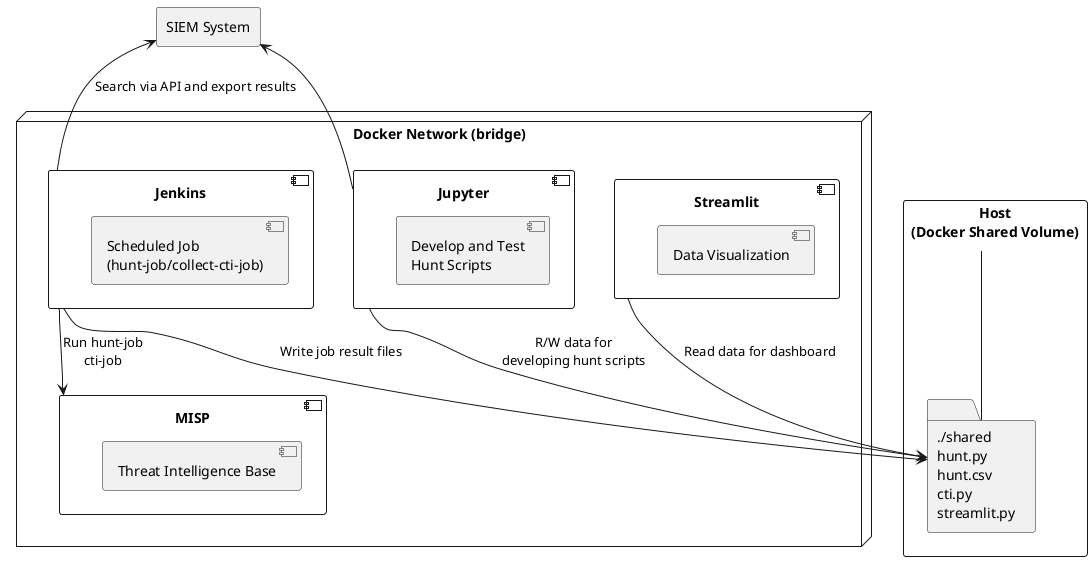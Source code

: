 @startuml
rectangle "SIEM System" as SIEM

rectangle "Host\n(Docker Shared Volume)" as host {
    folder "./shared\nhunt.py\nhunt.csv\ncti.py\nstreamlit.py" as shared
}

node "Docker Network (bridge)" {
    component Jenkins as jenkins {
        [Scheduled Job\n(hunt-job/collect-cti-job)]
    }
    component Jupyter as jupyter {
        [Develop and Test\nHunt Scripts]
    }
    component Streamlit as streamlit {
        [Data Visualization]
    }
    component MISP as misp {
        [Threat Intelligence Base]
    }
}

SIEM <-- jenkins : "Search via API and export results"
SIEM <-- jupyter : ""
host -down- shared

jenkins --> misp : "Run hunt-job\ncti-job"
jenkins --> shared : "Write job result files"
jupyter --> shared : "R/W data for\ndeveloping hunt scripts"
streamlit --> shared : "Read data for dashboard"
@enduml
